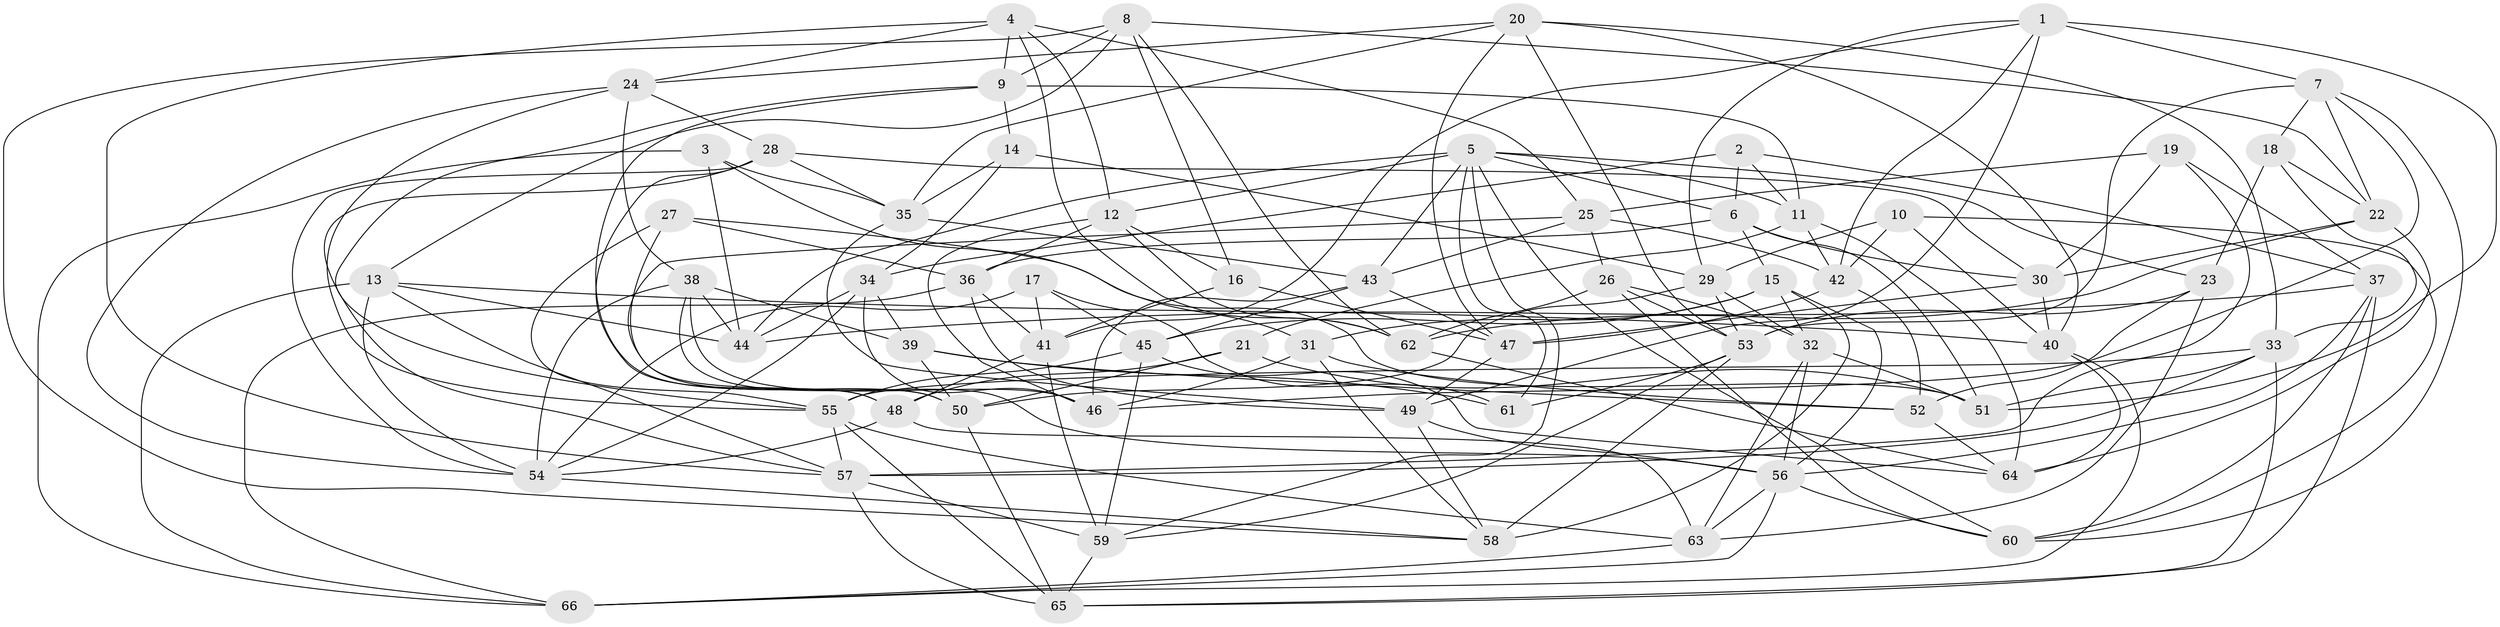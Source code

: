 // original degree distribution, {4: 1.0}
// Generated by graph-tools (version 1.1) at 2025/26/03/09/25 03:26:59]
// undirected, 66 vertices, 191 edges
graph export_dot {
graph [start="1"]
  node [color=gray90,style=filled];
  1;
  2;
  3;
  4;
  5;
  6;
  7;
  8;
  9;
  10;
  11;
  12;
  13;
  14;
  15;
  16;
  17;
  18;
  19;
  20;
  21;
  22;
  23;
  24;
  25;
  26;
  27;
  28;
  29;
  30;
  31;
  32;
  33;
  34;
  35;
  36;
  37;
  38;
  39;
  40;
  41;
  42;
  43;
  44;
  45;
  46;
  47;
  48;
  49;
  50;
  51;
  52;
  53;
  54;
  55;
  56;
  57;
  58;
  59;
  60;
  61;
  62;
  63;
  64;
  65;
  66;
  1 -- 7 [weight=1.0];
  1 -- 29 [weight=1.0];
  1 -- 41 [weight=1.0];
  1 -- 42 [weight=1.0];
  1 -- 49 [weight=1.0];
  1 -- 51 [weight=1.0];
  2 -- 6 [weight=1.0];
  2 -- 11 [weight=1.0];
  2 -- 34 [weight=1.0];
  2 -- 37 [weight=1.0];
  3 -- 31 [weight=1.0];
  3 -- 35 [weight=1.0];
  3 -- 44 [weight=1.0];
  3 -- 66 [weight=1.0];
  4 -- 9 [weight=1.0];
  4 -- 12 [weight=1.0];
  4 -- 24 [weight=1.0];
  4 -- 25 [weight=1.0];
  4 -- 57 [weight=1.0];
  4 -- 62 [weight=1.0];
  5 -- 6 [weight=1.0];
  5 -- 11 [weight=1.0];
  5 -- 12 [weight=1.0];
  5 -- 23 [weight=1.0];
  5 -- 43 [weight=1.0];
  5 -- 44 [weight=1.0];
  5 -- 59 [weight=1.0];
  5 -- 60 [weight=1.0];
  5 -- 61 [weight=2.0];
  6 -- 15 [weight=1.0];
  6 -- 30 [weight=1.0];
  6 -- 36 [weight=1.0];
  6 -- 51 [weight=1.0];
  7 -- 18 [weight=1.0];
  7 -- 22 [weight=1.0];
  7 -- 46 [weight=1.0];
  7 -- 53 [weight=1.0];
  7 -- 60 [weight=1.0];
  8 -- 9 [weight=1.0];
  8 -- 13 [weight=1.0];
  8 -- 16 [weight=1.0];
  8 -- 22 [weight=1.0];
  8 -- 58 [weight=1.0];
  8 -- 62 [weight=1.0];
  9 -- 11 [weight=1.0];
  9 -- 14 [weight=1.0];
  9 -- 50 [weight=1.0];
  9 -- 55 [weight=1.0];
  10 -- 29 [weight=1.0];
  10 -- 40 [weight=1.0];
  10 -- 42 [weight=1.0];
  10 -- 60 [weight=1.0];
  11 -- 21 [weight=1.0];
  11 -- 42 [weight=1.0];
  11 -- 64 [weight=1.0];
  12 -- 16 [weight=1.0];
  12 -- 36 [weight=1.0];
  12 -- 46 [weight=1.0];
  12 -- 62 [weight=1.0];
  13 -- 40 [weight=1.0];
  13 -- 44 [weight=1.0];
  13 -- 54 [weight=1.0];
  13 -- 57 [weight=1.0];
  13 -- 66 [weight=1.0];
  14 -- 29 [weight=1.0];
  14 -- 34 [weight=1.0];
  14 -- 35 [weight=1.0];
  15 -- 31 [weight=1.0];
  15 -- 32 [weight=1.0];
  15 -- 45 [weight=1.0];
  15 -- 56 [weight=1.0];
  15 -- 58 [weight=1.0];
  16 -- 41 [weight=1.0];
  16 -- 47 [weight=1.0];
  17 -- 41 [weight=1.0];
  17 -- 45 [weight=1.0];
  17 -- 54 [weight=1.0];
  17 -- 61 [weight=1.0];
  18 -- 22 [weight=1.0];
  18 -- 23 [weight=1.0];
  18 -- 33 [weight=1.0];
  19 -- 25 [weight=1.0];
  19 -- 30 [weight=1.0];
  19 -- 37 [weight=1.0];
  19 -- 57 [weight=1.0];
  20 -- 24 [weight=1.0];
  20 -- 33 [weight=1.0];
  20 -- 35 [weight=1.0];
  20 -- 40 [weight=1.0];
  20 -- 47 [weight=1.0];
  20 -- 53 [weight=1.0];
  21 -- 48 [weight=1.0];
  21 -- 50 [weight=1.0];
  21 -- 51 [weight=1.0];
  22 -- 30 [weight=1.0];
  22 -- 62 [weight=1.0];
  22 -- 64 [weight=1.0];
  23 -- 52 [weight=1.0];
  23 -- 53 [weight=2.0];
  23 -- 63 [weight=1.0];
  24 -- 28 [weight=1.0];
  24 -- 38 [weight=1.0];
  24 -- 54 [weight=1.0];
  24 -- 55 [weight=1.0];
  25 -- 26 [weight=1.0];
  25 -- 42 [weight=1.0];
  25 -- 43 [weight=1.0];
  25 -- 48 [weight=1.0];
  26 -- 32 [weight=1.0];
  26 -- 53 [weight=2.0];
  26 -- 60 [weight=1.0];
  26 -- 62 [weight=1.0];
  27 -- 36 [weight=1.0];
  27 -- 50 [weight=1.0];
  27 -- 51 [weight=1.0];
  27 -- 55 [weight=1.0];
  28 -- 30 [weight=1.0];
  28 -- 35 [weight=1.0];
  28 -- 48 [weight=1.0];
  28 -- 54 [weight=1.0];
  28 -- 57 [weight=1.0];
  29 -- 32 [weight=1.0];
  29 -- 50 [weight=1.0];
  29 -- 53 [weight=1.0];
  30 -- 40 [weight=1.0];
  30 -- 47 [weight=1.0];
  31 -- 46 [weight=1.0];
  31 -- 52 [weight=2.0];
  31 -- 58 [weight=1.0];
  32 -- 51 [weight=1.0];
  32 -- 56 [weight=1.0];
  32 -- 63 [weight=1.0];
  33 -- 51 [weight=1.0];
  33 -- 55 [weight=1.0];
  33 -- 57 [weight=1.0];
  33 -- 65 [weight=1.0];
  34 -- 39 [weight=1.0];
  34 -- 44 [weight=1.0];
  34 -- 46 [weight=1.0];
  34 -- 54 [weight=1.0];
  35 -- 43 [weight=1.0];
  35 -- 49 [weight=1.0];
  36 -- 41 [weight=1.0];
  36 -- 49 [weight=1.0];
  36 -- 66 [weight=1.0];
  37 -- 44 [weight=1.0];
  37 -- 56 [weight=1.0];
  37 -- 60 [weight=1.0];
  37 -- 65 [weight=1.0];
  38 -- 39 [weight=1.0];
  38 -- 44 [weight=1.0];
  38 -- 46 [weight=1.0];
  38 -- 54 [weight=1.0];
  38 -- 56 [weight=1.0];
  39 -- 50 [weight=1.0];
  39 -- 52 [weight=1.0];
  39 -- 61 [weight=2.0];
  40 -- 64 [weight=1.0];
  40 -- 66 [weight=1.0];
  41 -- 48 [weight=1.0];
  41 -- 59 [weight=1.0];
  42 -- 47 [weight=1.0];
  42 -- 52 [weight=1.0];
  43 -- 45 [weight=1.0];
  43 -- 46 [weight=1.0];
  43 -- 47 [weight=1.0];
  45 -- 55 [weight=1.0];
  45 -- 59 [weight=1.0];
  45 -- 64 [weight=1.0];
  47 -- 49 [weight=1.0];
  48 -- 54 [weight=1.0];
  48 -- 63 [weight=1.0];
  49 -- 56 [weight=1.0];
  49 -- 58 [weight=1.0];
  50 -- 65 [weight=1.0];
  52 -- 64 [weight=1.0];
  53 -- 58 [weight=1.0];
  53 -- 59 [weight=1.0];
  53 -- 61 [weight=1.0];
  54 -- 58 [weight=1.0];
  55 -- 57 [weight=1.0];
  55 -- 63 [weight=1.0];
  55 -- 65 [weight=1.0];
  56 -- 60 [weight=1.0];
  56 -- 63 [weight=1.0];
  56 -- 66 [weight=1.0];
  57 -- 59 [weight=1.0];
  57 -- 65 [weight=1.0];
  59 -- 65 [weight=1.0];
  62 -- 64 [weight=1.0];
  63 -- 66 [weight=1.0];
}

